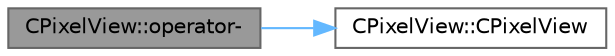 digraph "CPixelView::operator-"
{
 // LATEX_PDF_SIZE
  bgcolor="transparent";
  edge [fontname=Helvetica,fontsize=10,labelfontname=Helvetica,labelfontsize=10];
  node [fontname=Helvetica,fontsize=10,shape=box,height=0.2,width=0.4];
  rankdir="LR";
  Node1 [id="Node000001",label="CPixelView::operator-",height=0.2,width=0.4,color="gray40", fillcolor="grey60", style="filled", fontcolor="black",tooltip="Return the reverse ordering of this set."];
  Node1 -> Node2 [id="edge1_Node000001_Node000002",color="steelblue1",style="solid",tooltip=" "];
  Node2 [id="Node000002",label="CPixelView::CPixelView",height=0.2,width=0.4,color="grey40", fillcolor="white", style="filled",URL="$de/d64/group___pixel_set.html#afe22ceed228286280b4c6f7692db105a",tooltip="PixelSet copy constructor."];
}

